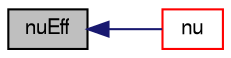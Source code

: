 digraph "nuEff"
{
  bgcolor="transparent";
  edge [fontname="FreeSans",fontsize="10",labelfontname="FreeSans",labelfontsize="10"];
  node [fontname="FreeSans",fontsize="10",shape=record];
  rankdir="LR";
  Node1430 [label="nuEff",height=0.2,width=0.4,color="black", fillcolor="grey75", style="filled", fontcolor="black"];
  Node1430 -> Node1431 [dir="back",color="midnightblue",fontsize="10",style="solid",fontname="FreeSans"];
  Node1431 [label="nu",height=0.2,width=0.4,color="red",URL="$a31102.html#aa739f3daeda1884fecc84f2b36a24021",tooltip="Return the laminar viscosity. "];
}
